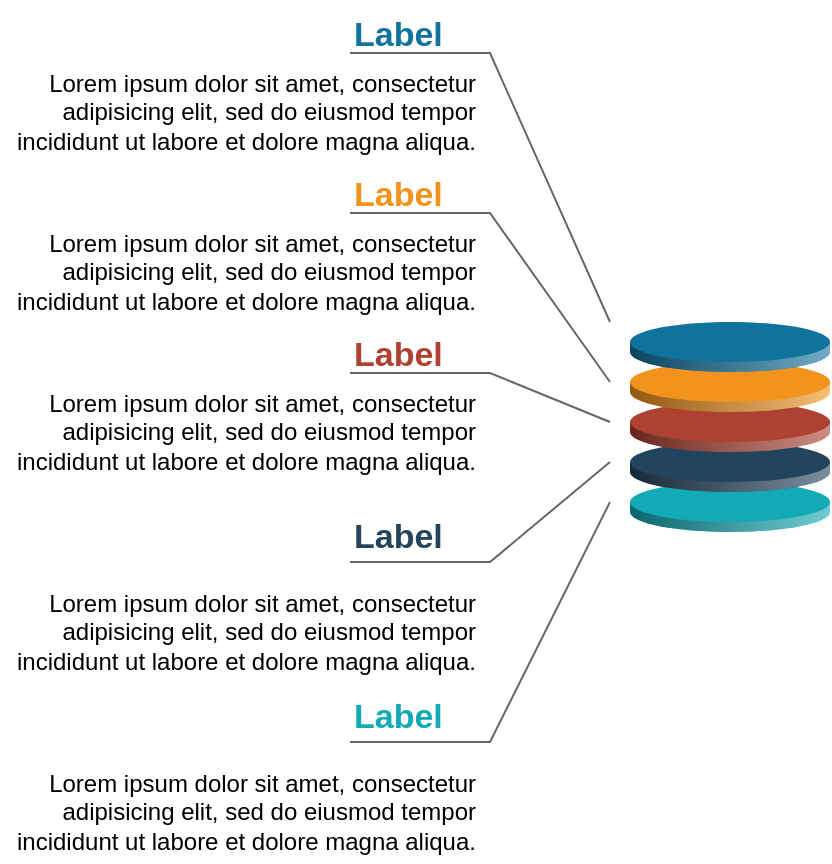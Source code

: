 <mxfile version="21.6.8" type="github">
  <diagram name="Страница — 1" id="Q3CDgJYFJwM4sp-KvRaH">
    <mxGraphModel dx="1184" dy="1098" grid="1" gridSize="10" guides="1" tooltips="1" connect="1" arrows="1" fold="1" page="1" pageScale="1" pageWidth="827" pageHeight="1169" math="0" shadow="0">
      <root>
        <mxCell id="0" />
        <mxCell id="1" parent="0" />
        <mxCell id="8StHDYTVIw2ssUNH-7aL-1" value="" style="verticalLabelPosition=middle;verticalAlign=middle;html=1;shape=mxgraph.infographic.cylinder;fillColor=#12AAB5;strokeColor=none;shadow=0;align=left;labelPosition=right;spacingLeft=10;fontStyle=1;fontColor=#12AAB5;" vertex="1" parent="1">
          <mxGeometry x="521" y="440" width="100" height="25" as="geometry" />
        </mxCell>
        <mxCell id="8StHDYTVIw2ssUNH-7aL-2" value="" style="verticalLabelPosition=middle;verticalAlign=middle;html=1;shape=mxgraph.infographic.cylinder;fillColor=#23445D;strokeColor=none;shadow=0;align=left;labelPosition=right;spacingLeft=10;fontStyle=1;fontColor=#23445D;" vertex="1" parent="1">
          <mxGeometry x="521" y="420" width="100" height="25" as="geometry" />
        </mxCell>
        <mxCell id="8StHDYTVIw2ssUNH-7aL-3" value="" style="verticalLabelPosition=middle;verticalAlign=middle;html=1;shape=mxgraph.infographic.cylinder;fillColor=#AE4132;strokeColor=none;shadow=0;align=left;labelPosition=right;spacingLeft=10;fontStyle=1;fontColor=#AE4132;" vertex="1" parent="1">
          <mxGeometry x="521" y="400" width="100" height="25" as="geometry" />
        </mxCell>
        <mxCell id="8StHDYTVIw2ssUNH-7aL-4" value="" style="verticalLabelPosition=middle;verticalAlign=middle;html=1;shape=mxgraph.infographic.cylinder;fillColor=#F2931E;strokeColor=none;shadow=0;align=left;labelPosition=right;spacingLeft=10;fontStyle=1;fontColor=#F2931E;" vertex="1" parent="1">
          <mxGeometry x="521" y="380" width="100" height="25" as="geometry" />
        </mxCell>
        <mxCell id="8StHDYTVIw2ssUNH-7aL-5" value="" style="verticalLabelPosition=middle;verticalAlign=middle;html=1;shape=mxgraph.infographic.cylinder;fillColor=#10739E;strokeColor=none;shadow=0;align=left;labelPosition=right;spacingLeft=10;fontStyle=1;fontColor=#10739E;" vertex="1" parent="1">
          <mxGeometry x="521" y="360" width="100" height="25" as="geometry" />
        </mxCell>
        <mxCell id="8StHDYTVIw2ssUNH-7aL-6" value="Label" style="strokeWidth=1;shadow=0;dashed=0;align=center;html=1;shape=mxgraph.mockup.text.callout;linkText=;textSize=17;textColor=#666666;callDir=NW;callStyle=line;fontSize=17;fontColor=#10739E;align=left;verticalAlign=top;strokeColor=#666666;fillColor=#4D9900;flipV=0;fontStyle=1;" vertex="1" parent="1">
          <mxGeometry x="381" y="200" width="130" height="160" as="geometry" />
        </mxCell>
        <mxCell id="8StHDYTVIw2ssUNH-7aL-7" value="Label" style="strokeWidth=1;shadow=0;dashed=0;align=center;html=1;shape=mxgraph.mockup.text.callout;linkText=;textSize=17;textColor=#666666;callDir=NW;callStyle=line;fontSize=17;fontColor=#F2931E;align=left;verticalAlign=top;strokeColor=#666666;fillColor=#4D9900;flipV=0;fontStyle=1;" vertex="1" parent="1">
          <mxGeometry x="381" y="280" width="130" height="110" as="geometry" />
        </mxCell>
        <mxCell id="8StHDYTVIw2ssUNH-7aL-8" value="Label" style="strokeWidth=1;shadow=0;dashed=0;align=center;html=1;shape=mxgraph.mockup.text.callout;linkText=;textSize=17;textColor=#666666;callDir=NW;callStyle=line;fontSize=17;fontColor=#AE4132;align=left;verticalAlign=top;strokeColor=#666666;fillColor=#4D9900;flipV=0;fontStyle=1;" vertex="1" parent="1">
          <mxGeometry x="381" y="360" width="130" height="50" as="geometry" />
        </mxCell>
        <mxCell id="8StHDYTVIw2ssUNH-7aL-9" value="Label" style="strokeWidth=1;shadow=0;dashed=0;align=center;html=1;shape=mxgraph.mockup.text.callout;linkText=;textSize=17;textColor=#666666;callDir=SW;callStyle=line;fontSize=17;fontColor=#23445D;align=left;verticalAlign=bottom;strokeColor=#666666;fillColor=#4D9900;flipV=0;fontStyle=1;" vertex="1" parent="1">
          <mxGeometry x="381" y="430" width="130" height="50" as="geometry" />
        </mxCell>
        <mxCell id="8StHDYTVIw2ssUNH-7aL-10" value="Label" style="strokeWidth=1;shadow=0;dashed=0;align=center;html=1;shape=mxgraph.mockup.text.callout;linkText=;textSize=17;textColor=#666666;callDir=SW;callStyle=line;fontSize=17;fontColor=#12AAB5;align=left;verticalAlign=bottom;strokeColor=#666666;fillColor=#4D9900;flipV=0;fontStyle=1;" vertex="1" parent="1">
          <mxGeometry x="381" y="450" width="130" height="120" as="geometry" />
        </mxCell>
        <mxCell id="8StHDYTVIw2ssUNH-7aL-11" value="Lorem ipsum dolor sit amet, consectetur adipisicing elit, sed do eiusmod tempor incididunt ut labore et dolore magna aliqua." style="rounded=0;whiteSpace=wrap;shadow=0;strokeColor=none;strokeWidth=6;fillColor=none;fontSize=12;align=right;html=1;" vertex="1" parent="1">
          <mxGeometry x="206" y="230" width="240" height="50" as="geometry" />
        </mxCell>
        <mxCell id="8StHDYTVIw2ssUNH-7aL-12" value="Lorem ipsum dolor sit amet, consectetur adipisicing elit, sed do eiusmod tempor incididunt ut labore et dolore magna aliqua." style="rounded=0;whiteSpace=wrap;shadow=0;strokeColor=none;strokeWidth=6;fillColor=none;fontSize=12;align=right;html=1;" vertex="1" parent="1">
          <mxGeometry x="206" y="310" width="240" height="50" as="geometry" />
        </mxCell>
        <mxCell id="8StHDYTVIw2ssUNH-7aL-13" value="Lorem ipsum dolor sit amet, consectetur adipisicing elit, sed do eiusmod tempor incididunt ut labore et dolore magna aliqua." style="rounded=0;whiteSpace=wrap;shadow=0;strokeColor=none;strokeWidth=6;fillColor=none;fontSize=12;align=right;html=1;" vertex="1" parent="1">
          <mxGeometry x="206" y="390" width="240" height="50" as="geometry" />
        </mxCell>
        <mxCell id="8StHDYTVIw2ssUNH-7aL-14" value="Lorem ipsum dolor sit amet, consectetur adipisicing elit, sed do eiusmod tempor incididunt ut labore et dolore magna aliqua." style="rounded=0;whiteSpace=wrap;shadow=0;strokeColor=none;strokeWidth=6;fillColor=none;fontSize=12;align=right;html=1;" vertex="1" parent="1">
          <mxGeometry x="206" y="490" width="240" height="50" as="geometry" />
        </mxCell>
        <mxCell id="8StHDYTVIw2ssUNH-7aL-15" value="Lorem ipsum dolor sit amet, consectetur adipisicing elit, sed do eiusmod tempor incididunt ut labore et dolore magna aliqua." style="rounded=0;whiteSpace=wrap;shadow=0;strokeColor=none;strokeWidth=6;fillColor=none;fontSize=12;align=right;html=1;" vertex="1" parent="1">
          <mxGeometry x="206" y="580" width="240" height="50" as="geometry" />
        </mxCell>
      </root>
    </mxGraphModel>
  </diagram>
</mxfile>
